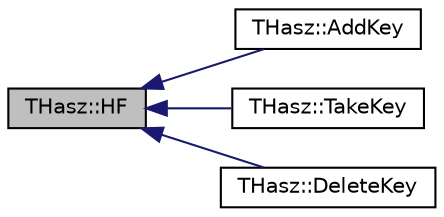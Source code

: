 digraph "THasz::HF"
{
  edge [fontname="Helvetica",fontsize="10",labelfontname="Helvetica",labelfontsize="10"];
  node [fontname="Helvetica",fontsize="10",shape=record];
  rankdir="LR";
  Node1 [label="THasz::HF",height=0.2,width=0.4,color="black", fillcolor="grey75", style="filled" fontcolor="black"];
  Node1 -> Node2 [dir="back",color="midnightblue",fontsize="10",style="solid",fontname="Helvetica"];
  Node2 [label="THasz::AddKey",height=0.2,width=0.4,color="black", fillcolor="white", style="filled",URL="$class_t_hasz.html#a307a75cee976bb3664616b79690391a3",tooltip="Metoda AddKey. "];
  Node1 -> Node3 [dir="back",color="midnightblue",fontsize="10",style="solid",fontname="Helvetica"];
  Node3 [label="THasz::TakeKey",height=0.2,width=0.4,color="black", fillcolor="white", style="filled",URL="$class_t_hasz.html#af4d8909f450ddcc38977c642152425c6",tooltip="Metoda TakeKey. "];
  Node1 -> Node4 [dir="back",color="midnightblue",fontsize="10",style="solid",fontname="Helvetica"];
  Node4 [label="THasz::DeleteKey",height=0.2,width=0.4,color="black", fillcolor="white", style="filled",URL="$class_t_hasz.html#a5e10a42a6d770454e33e49d0ef3ee2cd",tooltip="Metoda DeleteKey. "];
}
